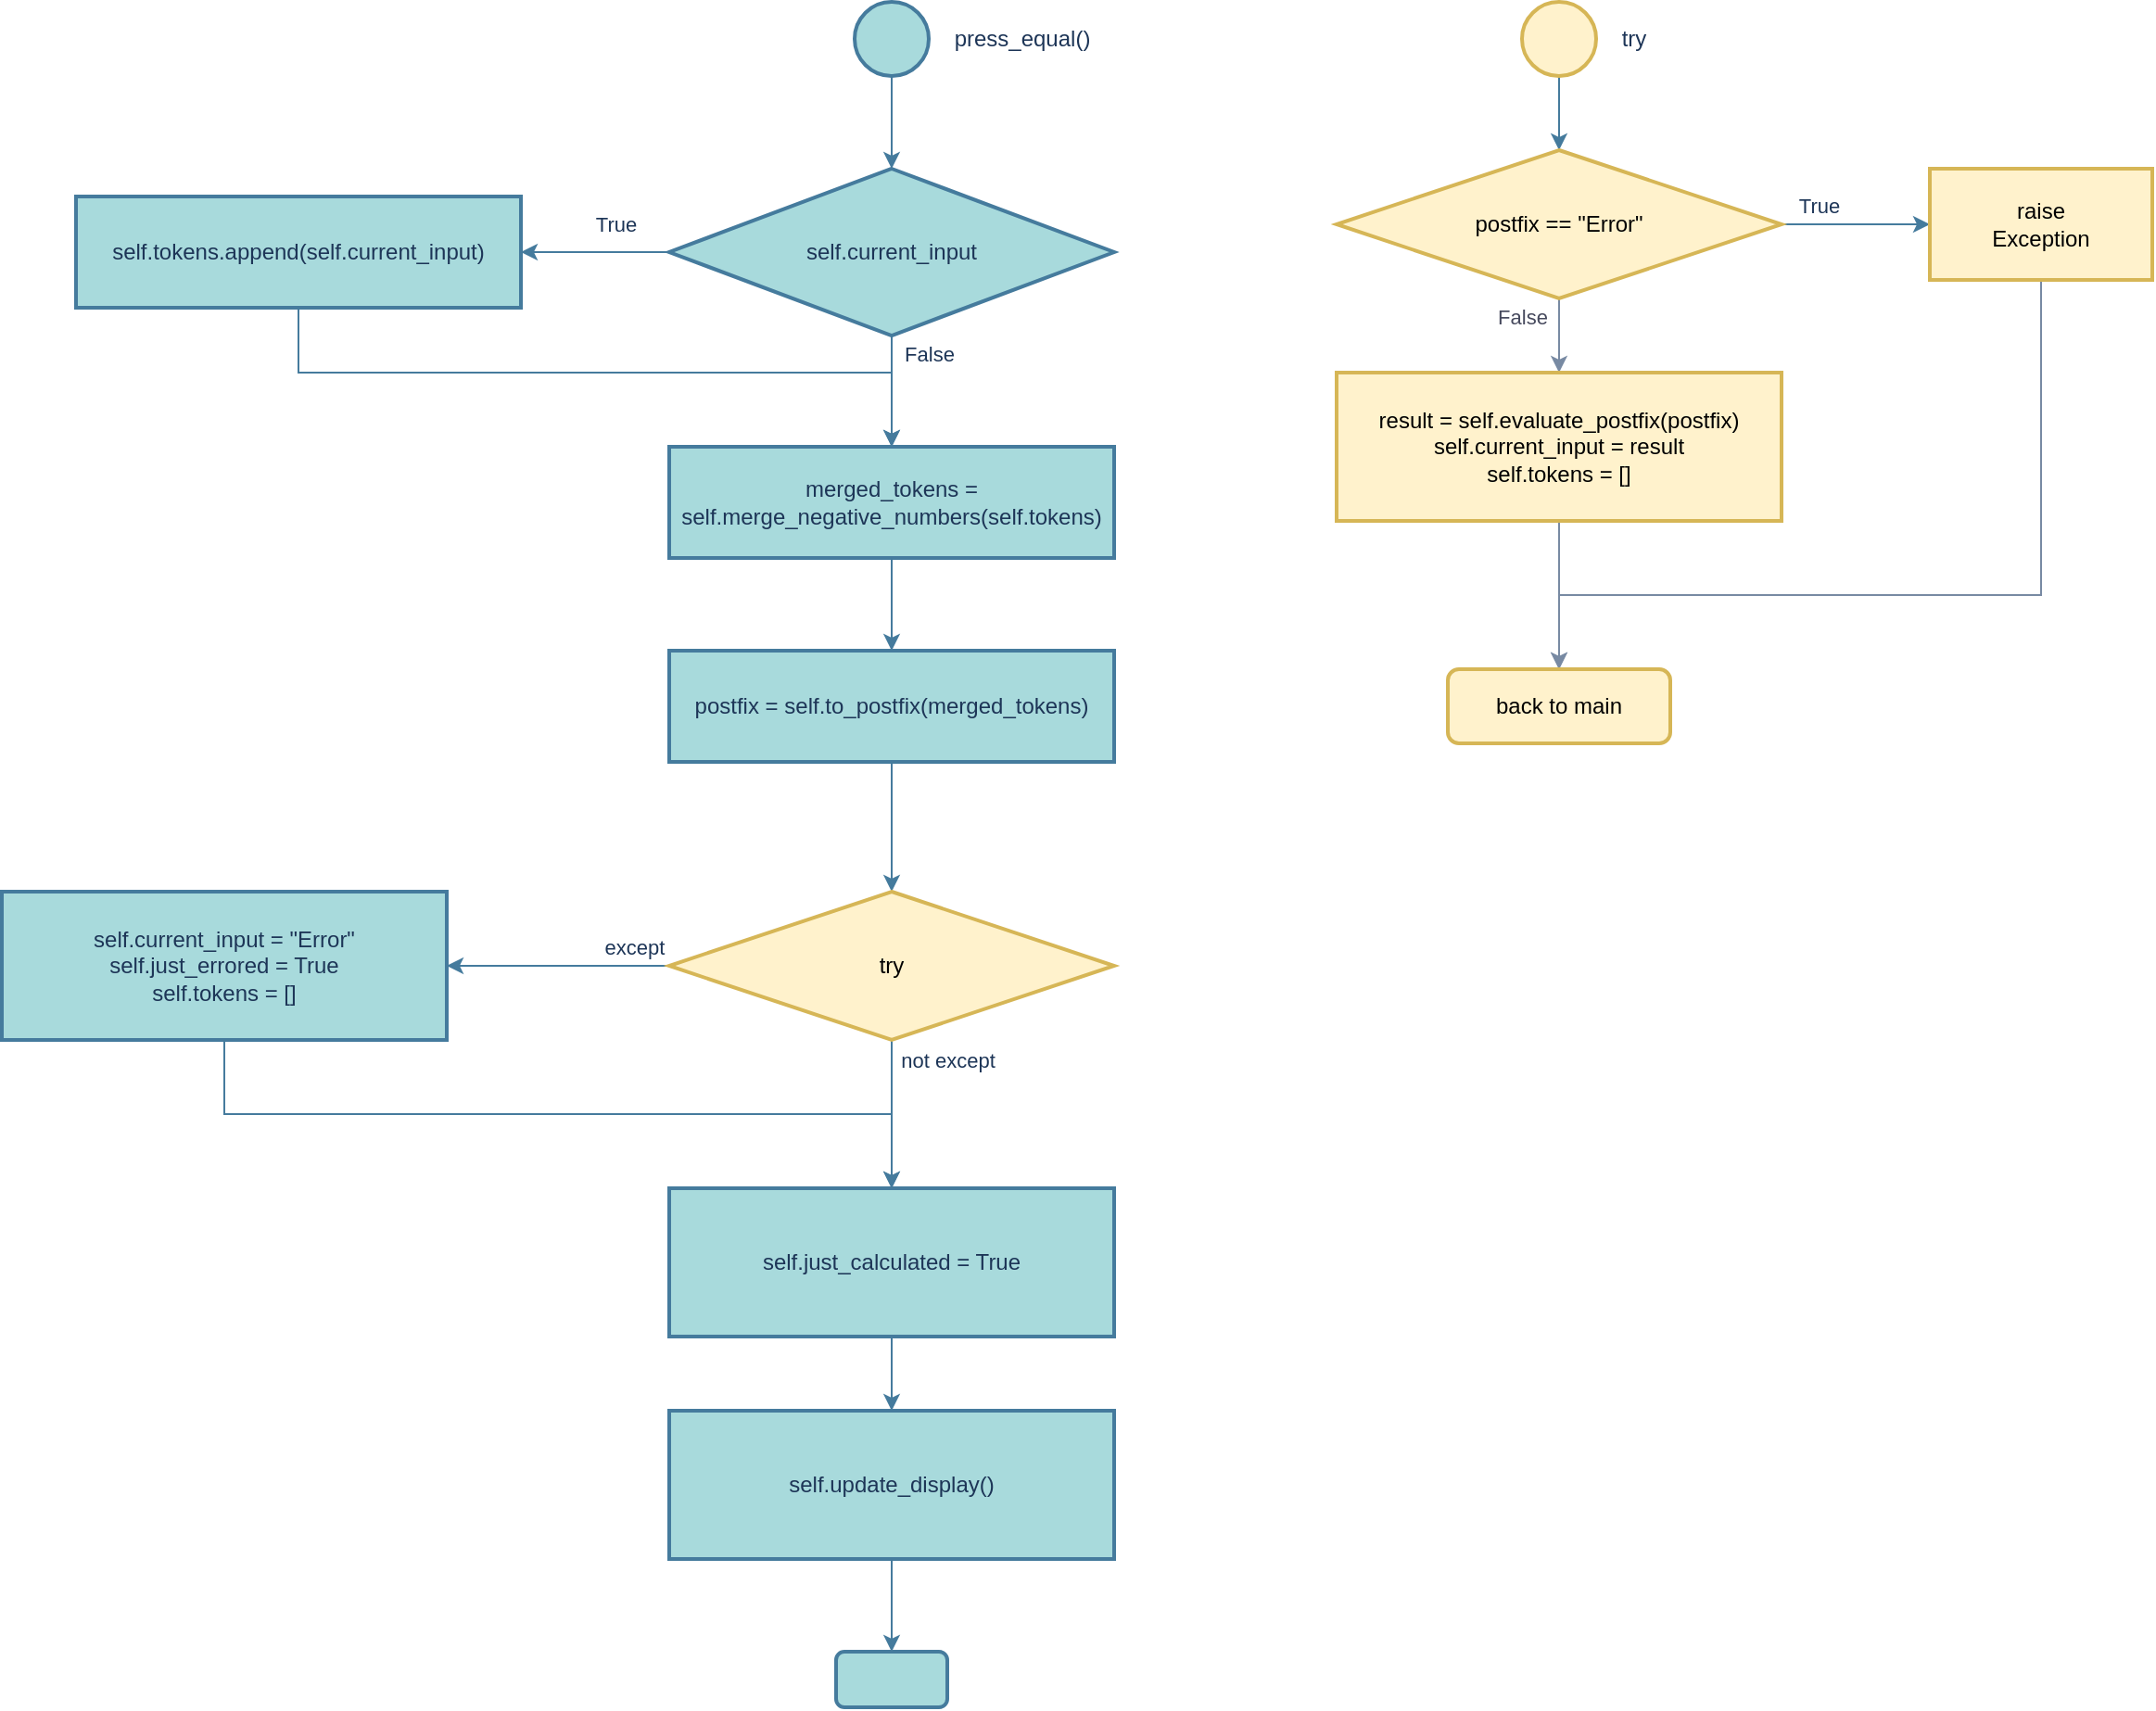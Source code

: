 <mxfile version="26.2.2">
  <diagram name="페이지-1" id="2j8UeHvZlh4KiogmM6Sj">
    <mxGraphModel dx="1362" dy="843" grid="1" gridSize="10" guides="1" tooltips="1" connect="1" arrows="1" fold="1" page="1" pageScale="1" pageWidth="4681" pageHeight="3300" math="0" shadow="0">
      <root>
        <mxCell id="0" />
        <mxCell id="1" parent="0" />
        <mxCell id="hlir9Fldp5oitwluatUH-3" value="" style="edgeStyle=orthogonalEdgeStyle;rounded=0;orthogonalLoop=1;jettySize=auto;html=1;labelBackgroundColor=none;strokeColor=#457B9D;fontColor=default;" edge="1" parent="1" source="hlir9Fldp5oitwluatUH-1" target="hlir9Fldp5oitwluatUH-2">
          <mxGeometry relative="1" as="geometry" />
        </mxCell>
        <mxCell id="hlir9Fldp5oitwluatUH-1" value="" style="strokeWidth=2;html=1;shape=mxgraph.flowchart.start_2;whiteSpace=wrap;labelBackgroundColor=none;fillColor=#A8DADC;strokeColor=#457B9D;fontColor=#1D3557;" vertex="1" parent="1">
          <mxGeometry x="940" y="40" width="40" height="40" as="geometry" />
        </mxCell>
        <mxCell id="hlir9Fldp5oitwluatUH-6" value="" style="edgeStyle=orthogonalEdgeStyle;rounded=0;orthogonalLoop=1;jettySize=auto;html=1;strokeColor=#457B9D;fontColor=#1D3557;fillColor=#A8DADC;" edge="1" parent="1" source="hlir9Fldp5oitwluatUH-2" target="hlir9Fldp5oitwluatUH-5">
          <mxGeometry relative="1" as="geometry" />
        </mxCell>
        <mxCell id="hlir9Fldp5oitwluatUH-10" value="True" style="edgeLabel;html=1;align=center;verticalAlign=middle;resizable=0;points=[];strokeColor=#457B9D;fontColor=#1D3557;fillColor=#A8DADC;" vertex="1" connectable="0" parent="hlir9Fldp5oitwluatUH-6">
          <mxGeometry x="-0.059" y="1" relative="1" as="geometry">
            <mxPoint x="8" y="-16" as="offset" />
          </mxGeometry>
        </mxCell>
        <mxCell id="hlir9Fldp5oitwluatUH-8" value="" style="edgeStyle=orthogonalEdgeStyle;rounded=0;orthogonalLoop=1;jettySize=auto;html=1;strokeColor=#457B9D;fontColor=#1D3557;fillColor=#A8DADC;" edge="1" parent="1" source="hlir9Fldp5oitwluatUH-2" target="hlir9Fldp5oitwluatUH-7">
          <mxGeometry relative="1" as="geometry" />
        </mxCell>
        <mxCell id="hlir9Fldp5oitwluatUH-13" value="False" style="edgeLabel;html=1;align=center;verticalAlign=middle;resizable=0;points=[];strokeColor=#457B9D;fontColor=#1D3557;fillColor=#A8DADC;" vertex="1" connectable="0" parent="hlir9Fldp5oitwluatUH-8">
          <mxGeometry x="-0.668" y="1" relative="1" as="geometry">
            <mxPoint x="19" as="offset" />
          </mxGeometry>
        </mxCell>
        <mxCell id="hlir9Fldp5oitwluatUH-2" value="self.current_input" style="rhombus;whiteSpace=wrap;html=1;strokeWidth=2;labelBackgroundColor=none;fillColor=#A8DADC;strokeColor=#457B9D;fontColor=#1D3557;" vertex="1" parent="1">
          <mxGeometry x="840" y="130" width="240" height="90" as="geometry" />
        </mxCell>
        <mxCell id="hlir9Fldp5oitwluatUH-4" value="press_equal()" style="text;html=1;align=center;verticalAlign=middle;resizable=0;points=[];autosize=1;strokeColor=none;fillColor=none;fontColor=#1D3557;" vertex="1" parent="1">
          <mxGeometry x="980" y="45" width="100" height="30" as="geometry" />
        </mxCell>
        <mxCell id="hlir9Fldp5oitwluatUH-9" style="edgeStyle=orthogonalEdgeStyle;rounded=0;orthogonalLoop=1;jettySize=auto;html=1;entryX=0.5;entryY=0;entryDx=0;entryDy=0;strokeColor=#457B9D;fontColor=#1D3557;fillColor=#A8DADC;" edge="1" parent="1" source="hlir9Fldp5oitwluatUH-5" target="hlir9Fldp5oitwluatUH-7">
          <mxGeometry relative="1" as="geometry">
            <Array as="points">
              <mxPoint x="640" y="240" />
              <mxPoint x="960" y="240" />
            </Array>
          </mxGeometry>
        </mxCell>
        <mxCell id="hlir9Fldp5oitwluatUH-5" value="self.tokens.append&lt;span style=&quot;background-color: transparent; color: light-dark(rgb(29, 53, 87), rgb(176, 196, 226));&quot;&gt;(self.current_input)&lt;/span&gt;" style="whiteSpace=wrap;html=1;fillColor=#A8DADC;strokeColor=#457B9D;fontColor=#1D3557;strokeWidth=2;labelBackgroundColor=none;" vertex="1" parent="1">
          <mxGeometry x="520" y="145" width="240" height="60" as="geometry" />
        </mxCell>
        <mxCell id="hlir9Fldp5oitwluatUH-12" value="" style="edgeStyle=orthogonalEdgeStyle;rounded=0;orthogonalLoop=1;jettySize=auto;html=1;strokeColor=#457B9D;fontColor=#1D3557;fillColor=#A8DADC;" edge="1" parent="1" source="hlir9Fldp5oitwluatUH-7" target="hlir9Fldp5oitwluatUH-11">
          <mxGeometry relative="1" as="geometry" />
        </mxCell>
        <mxCell id="hlir9Fldp5oitwluatUH-7" value="merged_tokens = self.merge_negative_numbers(self.tokens)" style="whiteSpace=wrap;html=1;fillColor=#A8DADC;strokeColor=#457B9D;fontColor=#1D3557;strokeWidth=2;labelBackgroundColor=none;" vertex="1" parent="1">
          <mxGeometry x="840" y="280" width="240" height="60" as="geometry" />
        </mxCell>
        <mxCell id="hlir9Fldp5oitwluatUH-17" value="" style="edgeStyle=orthogonalEdgeStyle;rounded=0;orthogonalLoop=1;jettySize=auto;html=1;strokeColor=#457B9D;fontColor=#1D3557;fillColor=#A8DADC;" edge="1" parent="1" source="hlir9Fldp5oitwluatUH-11" target="hlir9Fldp5oitwluatUH-16">
          <mxGeometry relative="1" as="geometry" />
        </mxCell>
        <mxCell id="hlir9Fldp5oitwluatUH-11" value="postfix = self.to_postfix(merged_tokens)" style="whiteSpace=wrap;html=1;fillColor=#A8DADC;strokeColor=#457B9D;fontColor=#1D3557;strokeWidth=2;labelBackgroundColor=none;" vertex="1" parent="1">
          <mxGeometry x="840" y="390" width="240" height="60" as="geometry" />
        </mxCell>
        <mxCell id="hlir9Fldp5oitwluatUH-19" value="" style="edgeStyle=orthogonalEdgeStyle;rounded=0;orthogonalLoop=1;jettySize=auto;html=1;strokeColor=#457B9D;fontColor=#1D3557;fillColor=#A8DADC;" edge="1" parent="1" source="hlir9Fldp5oitwluatUH-16" target="hlir9Fldp5oitwluatUH-18">
          <mxGeometry relative="1" as="geometry" />
        </mxCell>
        <mxCell id="hlir9Fldp5oitwluatUH-20" value="except" style="edgeLabel;html=1;align=center;verticalAlign=middle;resizable=0;points=[];strokeColor=#457B9D;fontColor=#1D3557;fillColor=#A8DADC;" vertex="1" connectable="0" parent="hlir9Fldp5oitwluatUH-19">
          <mxGeometry x="-0.306" y="-3" relative="1" as="geometry">
            <mxPoint x="22" y="-7" as="offset" />
          </mxGeometry>
        </mxCell>
        <mxCell id="hlir9Fldp5oitwluatUH-22" value="" style="edgeStyle=orthogonalEdgeStyle;rounded=0;orthogonalLoop=1;jettySize=auto;html=1;strokeColor=#457B9D;fontColor=#1D3557;fillColor=#A8DADC;" edge="1" parent="1" source="hlir9Fldp5oitwluatUH-16" target="hlir9Fldp5oitwluatUH-21">
          <mxGeometry relative="1" as="geometry" />
        </mxCell>
        <mxCell id="hlir9Fldp5oitwluatUH-24" value="not except" style="edgeLabel;html=1;align=center;verticalAlign=middle;resizable=0;points=[];strokeColor=#457B9D;fontColor=#1D3557;fillColor=#A8DADC;" vertex="1" connectable="0" parent="hlir9Fldp5oitwluatUH-22">
          <mxGeometry x="-0.679" y="-1" relative="1" as="geometry">
            <mxPoint x="31" y="-2" as="offset" />
          </mxGeometry>
        </mxCell>
        <mxCell id="hlir9Fldp5oitwluatUH-16" value="try" style="rhombus;whiteSpace=wrap;html=1;fillColor=#fff2cc;strokeColor=#d6b656;strokeWidth=2;labelBackgroundColor=none;" vertex="1" parent="1">
          <mxGeometry x="840" y="520" width="240" height="80" as="geometry" />
        </mxCell>
        <mxCell id="hlir9Fldp5oitwluatUH-23" style="edgeStyle=orthogonalEdgeStyle;rounded=0;orthogonalLoop=1;jettySize=auto;html=1;entryX=0.5;entryY=0;entryDx=0;entryDy=0;strokeColor=#457B9D;fontColor=#1D3557;fillColor=#A8DADC;" edge="1" parent="1" source="hlir9Fldp5oitwluatUH-18" target="hlir9Fldp5oitwluatUH-21">
          <mxGeometry relative="1" as="geometry">
            <Array as="points">
              <mxPoint x="600" y="640" />
              <mxPoint x="960" y="640" />
            </Array>
          </mxGeometry>
        </mxCell>
        <mxCell id="hlir9Fldp5oitwluatUH-18" value="self.current_input = &quot;Error&quot;&lt;div&gt;self.just_errored = True&lt;/div&gt;&lt;div&gt;self.tokens = []&lt;/div&gt;" style="whiteSpace=wrap;html=1;fillColor=#A8DADC;strokeColor=#457B9D;fontColor=#1D3557;strokeWidth=2;labelBackgroundColor=none;" vertex="1" parent="1">
          <mxGeometry x="480" y="520" width="240" height="80" as="geometry" />
        </mxCell>
        <mxCell id="hlir9Fldp5oitwluatUH-26" value="" style="edgeStyle=orthogonalEdgeStyle;rounded=0;orthogonalLoop=1;jettySize=auto;html=1;strokeColor=#457B9D;fontColor=#1D3557;fillColor=#A8DADC;" edge="1" parent="1" source="hlir9Fldp5oitwluatUH-21" target="hlir9Fldp5oitwluatUH-25">
          <mxGeometry relative="1" as="geometry" />
        </mxCell>
        <mxCell id="hlir9Fldp5oitwluatUH-21" value="self.just_calculated = True" style="whiteSpace=wrap;html=1;fillColor=#A8DADC;strokeColor=#457B9D;fontColor=#1D3557;strokeWidth=2;labelBackgroundColor=none;" vertex="1" parent="1">
          <mxGeometry x="840" y="680" width="240" height="80" as="geometry" />
        </mxCell>
        <mxCell id="hlir9Fldp5oitwluatUH-28" value="" style="edgeStyle=orthogonalEdgeStyle;rounded=0;orthogonalLoop=1;jettySize=auto;html=1;strokeColor=#457B9D;fontColor=#1D3557;fillColor=#A8DADC;" edge="1" parent="1" source="hlir9Fldp5oitwluatUH-25" target="hlir9Fldp5oitwluatUH-27">
          <mxGeometry relative="1" as="geometry" />
        </mxCell>
        <mxCell id="hlir9Fldp5oitwluatUH-25" value="self.update_display()" style="whiteSpace=wrap;html=1;fillColor=#A8DADC;strokeColor=#457B9D;fontColor=#1D3557;strokeWidth=2;labelBackgroundColor=none;" vertex="1" parent="1">
          <mxGeometry x="840" y="800" width="240" height="80" as="geometry" />
        </mxCell>
        <mxCell id="hlir9Fldp5oitwluatUH-27" value="" style="rounded=1;whiteSpace=wrap;html=1;fillColor=#A8DADC;strokeColor=#457B9D;fontColor=#1D3557;strokeWidth=2;labelBackgroundColor=none;" vertex="1" parent="1">
          <mxGeometry x="930" y="930" width="60" height="30" as="geometry" />
        </mxCell>
        <mxCell id="hlir9Fldp5oitwluatUH-32" value="" style="edgeStyle=orthogonalEdgeStyle;rounded=0;orthogonalLoop=1;jettySize=auto;html=1;strokeColor=#457B9D;fontColor=#1D3557;fillColor=#A8DADC;" edge="1" parent="1" source="hlir9Fldp5oitwluatUH-29" target="hlir9Fldp5oitwluatUH-31">
          <mxGeometry relative="1" as="geometry" />
        </mxCell>
        <mxCell id="hlir9Fldp5oitwluatUH-29" value="" style="strokeWidth=2;html=1;shape=mxgraph.flowchart.start_2;whiteSpace=wrap;strokeColor=#d6b656;fillColor=#fff2cc;" vertex="1" parent="1">
          <mxGeometry x="1300" y="40" width="40" height="40" as="geometry" />
        </mxCell>
        <mxCell id="hlir9Fldp5oitwluatUH-30" value="try" style="text;html=1;align=center;verticalAlign=middle;resizable=0;points=[];autosize=1;strokeColor=none;fillColor=none;fontColor=#1D3557;" vertex="1" parent="1">
          <mxGeometry x="1340" y="45" width="40" height="30" as="geometry" />
        </mxCell>
        <mxCell id="hlir9Fldp5oitwluatUH-34" value="" style="edgeStyle=orthogonalEdgeStyle;rounded=0;orthogonalLoop=1;jettySize=auto;html=1;strokeColor=#457B9D;fontColor=#1D3557;fillColor=#A8DADC;" edge="1" parent="1" source="hlir9Fldp5oitwluatUH-31" target="hlir9Fldp5oitwluatUH-33">
          <mxGeometry relative="1" as="geometry" />
        </mxCell>
        <mxCell id="hlir9Fldp5oitwluatUH-35" value="True" style="edgeLabel;html=1;align=center;verticalAlign=middle;resizable=0;points=[];strokeColor=#457B9D;fontColor=#1D3557;fillColor=#A8DADC;" vertex="1" connectable="0" parent="hlir9Fldp5oitwluatUH-34">
          <mxGeometry x="-0.604" y="-1" relative="1" as="geometry">
            <mxPoint x="4" y="-11" as="offset" />
          </mxGeometry>
        </mxCell>
        <mxCell id="hlir9Fldp5oitwluatUH-37" value="" style="edgeStyle=orthogonalEdgeStyle;rounded=0;orthogonalLoop=1;jettySize=auto;html=1;strokeColor=#788AA3;fontColor=#46495D;fillColor=#B2C9AB;" edge="1" parent="1" source="hlir9Fldp5oitwluatUH-31" target="hlir9Fldp5oitwluatUH-36">
          <mxGeometry relative="1" as="geometry" />
        </mxCell>
        <mxCell id="hlir9Fldp5oitwluatUH-41" value="False" style="edgeLabel;html=1;align=center;verticalAlign=middle;resizable=0;points=[];strokeColor=#788AA3;fontColor=#46495D;fillColor=#B2C9AB;" vertex="1" connectable="0" parent="hlir9Fldp5oitwluatUH-37">
          <mxGeometry x="-0.498" y="-1" relative="1" as="geometry">
            <mxPoint x="-19" as="offset" />
          </mxGeometry>
        </mxCell>
        <mxCell id="hlir9Fldp5oitwluatUH-31" value="postfix == &quot;Error&quot;" style="rhombus;whiteSpace=wrap;html=1;fillColor=#fff2cc;strokeColor=#d6b656;strokeWidth=2;" vertex="1" parent="1">
          <mxGeometry x="1200" y="120" width="240" height="80" as="geometry" />
        </mxCell>
        <mxCell id="hlir9Fldp5oitwluatUH-40" style="edgeStyle=orthogonalEdgeStyle;rounded=0;orthogonalLoop=1;jettySize=auto;html=1;entryX=0.5;entryY=0;entryDx=0;entryDy=0;strokeColor=#788AA3;fontColor=#46495D;fillColor=#B2C9AB;" edge="1" parent="1" source="hlir9Fldp5oitwluatUH-33" target="hlir9Fldp5oitwluatUH-38">
          <mxGeometry relative="1" as="geometry">
            <Array as="points">
              <mxPoint x="1580" y="360" />
              <mxPoint x="1320" y="360" />
            </Array>
          </mxGeometry>
        </mxCell>
        <mxCell id="hlir9Fldp5oitwluatUH-33" value="raise&lt;div&gt;Exception&lt;/div&gt;" style="whiteSpace=wrap;html=1;fillColor=#fff2cc;strokeColor=#d6b656;strokeWidth=2;" vertex="1" parent="1">
          <mxGeometry x="1520" y="130" width="120" height="60" as="geometry" />
        </mxCell>
        <mxCell id="hlir9Fldp5oitwluatUH-39" value="" style="edgeStyle=orthogonalEdgeStyle;rounded=0;orthogonalLoop=1;jettySize=auto;html=1;strokeColor=#788AA3;fontColor=#46495D;fillColor=#B2C9AB;" edge="1" parent="1" source="hlir9Fldp5oitwluatUH-36" target="hlir9Fldp5oitwluatUH-38">
          <mxGeometry relative="1" as="geometry" />
        </mxCell>
        <mxCell id="hlir9Fldp5oitwluatUH-36" value="result = self.evaluate_postfix(postfix)&lt;div&gt;self.current_input = result&lt;/div&gt;&lt;div&gt;self.tokens = []&lt;/div&gt;" style="whiteSpace=wrap;html=1;fillColor=#fff2cc;strokeColor=#d6b656;strokeWidth=2;" vertex="1" parent="1">
          <mxGeometry x="1200" y="240" width="240" height="80" as="geometry" />
        </mxCell>
        <mxCell id="hlir9Fldp5oitwluatUH-38" value="back to main" style="rounded=1;whiteSpace=wrap;html=1;fillColor=#fff2cc;strokeColor=#d6b656;strokeWidth=2;" vertex="1" parent="1">
          <mxGeometry x="1260" y="400" width="120" height="40" as="geometry" />
        </mxCell>
      </root>
    </mxGraphModel>
  </diagram>
</mxfile>
